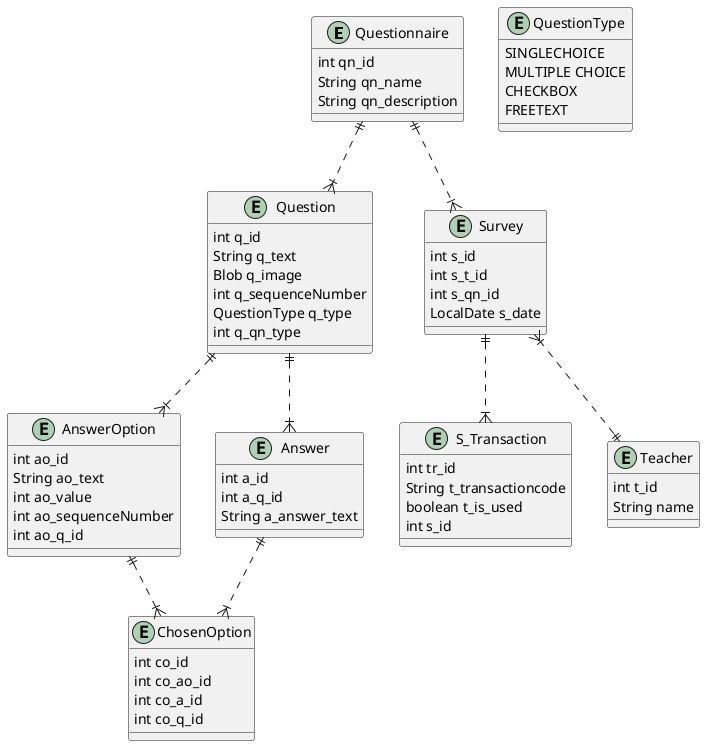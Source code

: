 @startuml
entity "Questionnaire" as 1{
    int qn_id
    String qn_name
    String qn_description
}
entity "Question" as 2 {
    int q_id
    String q_text
    Blob q_image
    int q_sequenceNumber
    QuestionType q_type
    int q_qn_type
}
entity "AnswerOption" as 3 {
    int ao_id
    String ao_text
    int ao_value
    int ao_sequenceNumber
    int ao_q_id
}
entity "ChosenOption" as 4 {
    int co_id
    int co_ao_id
    int co_a_id
    int co_q_id
}
entity "Answer" as 5 {
    int a_id
    int a_q_id
    String a_answer_text
}
entity "S_Transaction" as 6 {
    int tr_id
    String t_transactioncode
    boolean t_is_used
    int s_id
}
entity QuestionType {
    SINGLECHOICE
    MULTIPLE CHOICE
    CHECKBOX
    FREETEXT
}

entity "Teacher" as 7 {
    int t_id
    String name
}

entity "Survey" as 8 {
    int s_id
    int s_t_id
    int s_qn_id
    LocalDate s_date
}

1 ||..|{ 2
2 ||..|{ 3
3 ||..|{ 4
8 }|..|| 7
8 ||..|{ 6
2 ||..|{ 5
5 ||..|{ 4
1 ||..|{ 8
@enduml